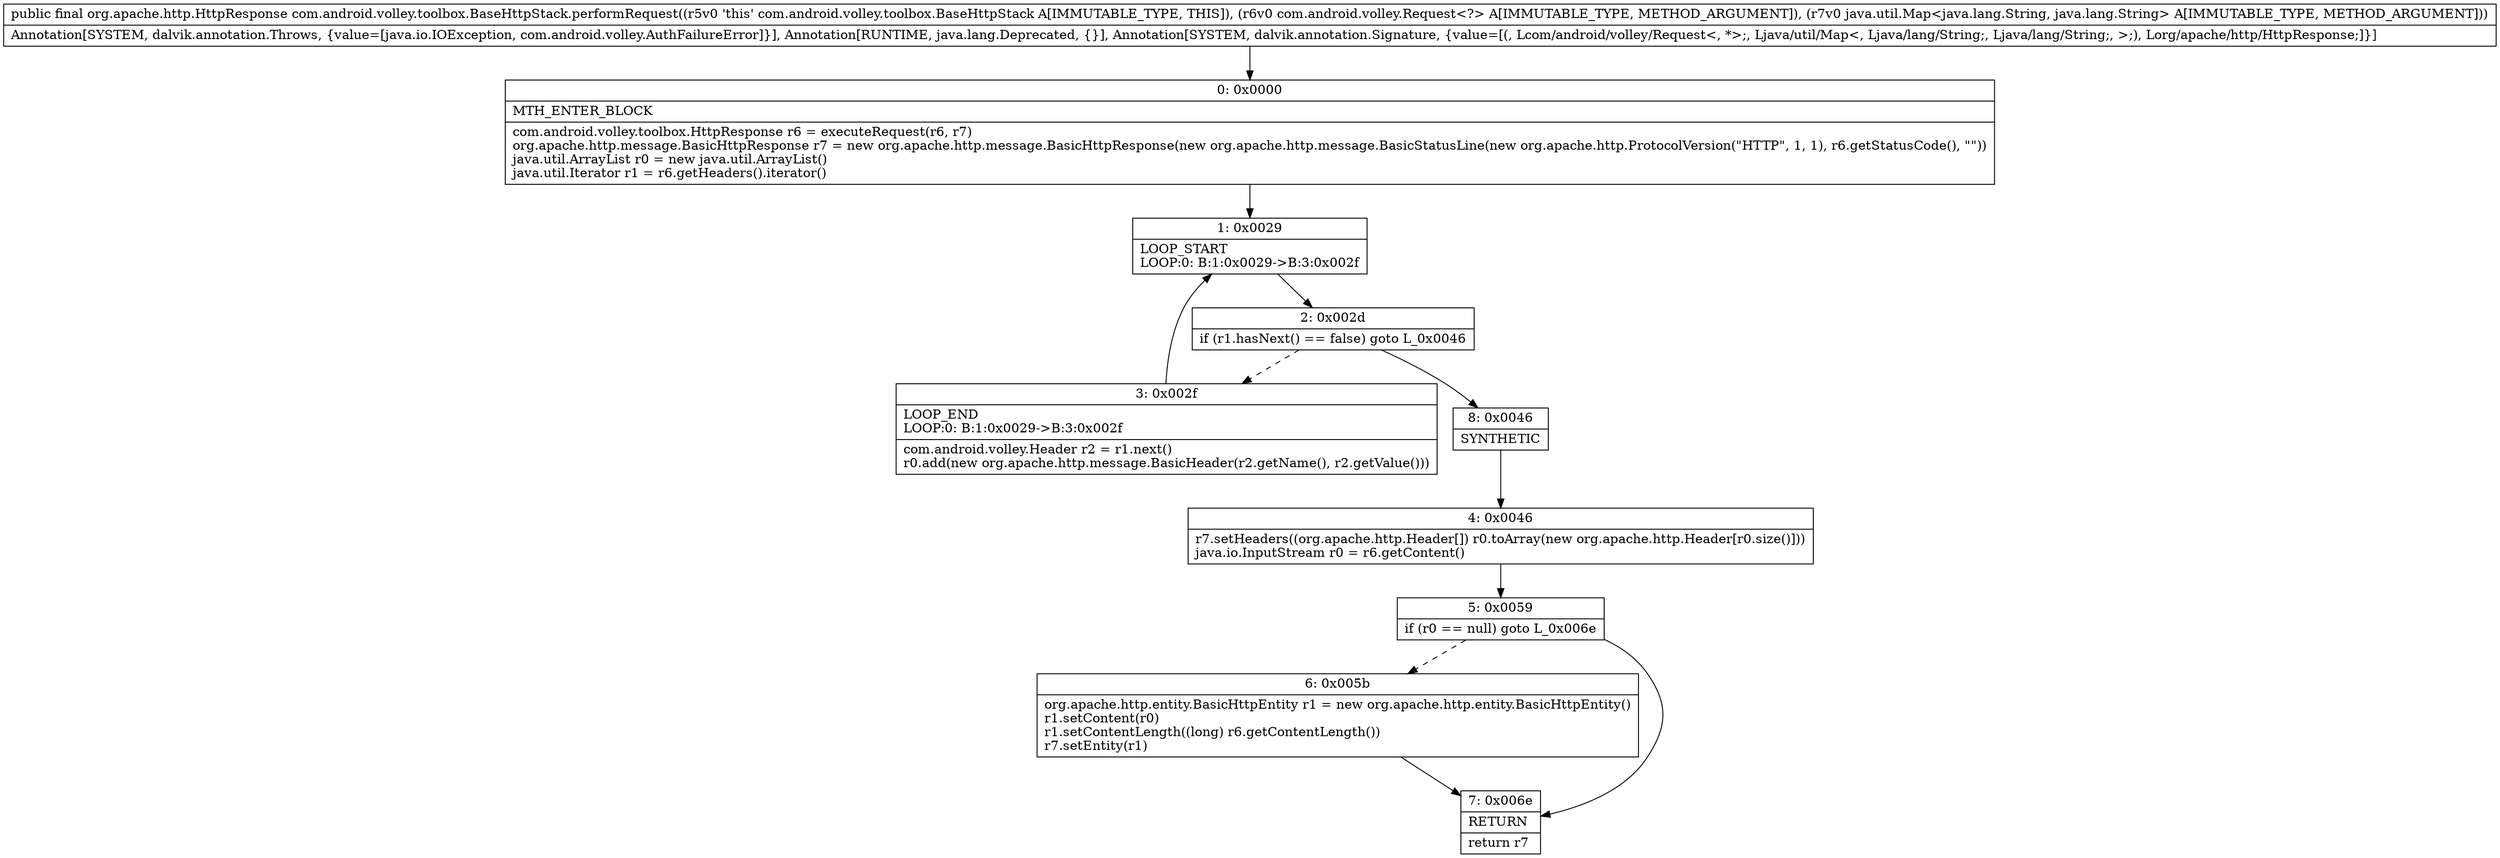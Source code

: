 digraph "CFG forcom.android.volley.toolbox.BaseHttpStack.performRequest(Lcom\/android\/volley\/Request;Ljava\/util\/Map;)Lorg\/apache\/http\/HttpResponse;" {
Node_0 [shape=record,label="{0\:\ 0x0000|MTH_ENTER_BLOCK\l|com.android.volley.toolbox.HttpResponse r6 = executeRequest(r6, r7)\lorg.apache.http.message.BasicHttpResponse r7 = new org.apache.http.message.BasicHttpResponse(new org.apache.http.message.BasicStatusLine(new org.apache.http.ProtocolVersion(\"HTTP\", 1, 1), r6.getStatusCode(), \"\"))\ljava.util.ArrayList r0 = new java.util.ArrayList()\ljava.util.Iterator r1 = r6.getHeaders().iterator()\l}"];
Node_1 [shape=record,label="{1\:\ 0x0029|LOOP_START\lLOOP:0: B:1:0x0029\-\>B:3:0x002f\l}"];
Node_2 [shape=record,label="{2\:\ 0x002d|if (r1.hasNext() == false) goto L_0x0046\l}"];
Node_3 [shape=record,label="{3\:\ 0x002f|LOOP_END\lLOOP:0: B:1:0x0029\-\>B:3:0x002f\l|com.android.volley.Header r2 = r1.next()\lr0.add(new org.apache.http.message.BasicHeader(r2.getName(), r2.getValue()))\l}"];
Node_4 [shape=record,label="{4\:\ 0x0046|r7.setHeaders((org.apache.http.Header[]) r0.toArray(new org.apache.http.Header[r0.size()]))\ljava.io.InputStream r0 = r6.getContent()\l}"];
Node_5 [shape=record,label="{5\:\ 0x0059|if (r0 == null) goto L_0x006e\l}"];
Node_6 [shape=record,label="{6\:\ 0x005b|org.apache.http.entity.BasicHttpEntity r1 = new org.apache.http.entity.BasicHttpEntity()\lr1.setContent(r0)\lr1.setContentLength((long) r6.getContentLength())\lr7.setEntity(r1)\l}"];
Node_7 [shape=record,label="{7\:\ 0x006e|RETURN\l|return r7\l}"];
Node_8 [shape=record,label="{8\:\ 0x0046|SYNTHETIC\l}"];
MethodNode[shape=record,label="{public final org.apache.http.HttpResponse com.android.volley.toolbox.BaseHttpStack.performRequest((r5v0 'this' com.android.volley.toolbox.BaseHttpStack A[IMMUTABLE_TYPE, THIS]), (r6v0 com.android.volley.Request\<?\> A[IMMUTABLE_TYPE, METHOD_ARGUMENT]), (r7v0 java.util.Map\<java.lang.String, java.lang.String\> A[IMMUTABLE_TYPE, METHOD_ARGUMENT]))  | Annotation[SYSTEM, dalvik.annotation.Throws, \{value=[java.io.IOException, com.android.volley.AuthFailureError]\}], Annotation[RUNTIME, java.lang.Deprecated, \{\}], Annotation[SYSTEM, dalvik.annotation.Signature, \{value=[(, Lcom\/android\/volley\/Request\<, *\>;, Ljava\/util\/Map\<, Ljava\/lang\/String;, Ljava\/lang\/String;, \>;), Lorg\/apache\/http\/HttpResponse;]\}]\l}"];
MethodNode -> Node_0;
Node_0 -> Node_1;
Node_1 -> Node_2;
Node_2 -> Node_3[style=dashed];
Node_2 -> Node_8;
Node_3 -> Node_1;
Node_4 -> Node_5;
Node_5 -> Node_6[style=dashed];
Node_5 -> Node_7;
Node_6 -> Node_7;
Node_8 -> Node_4;
}

